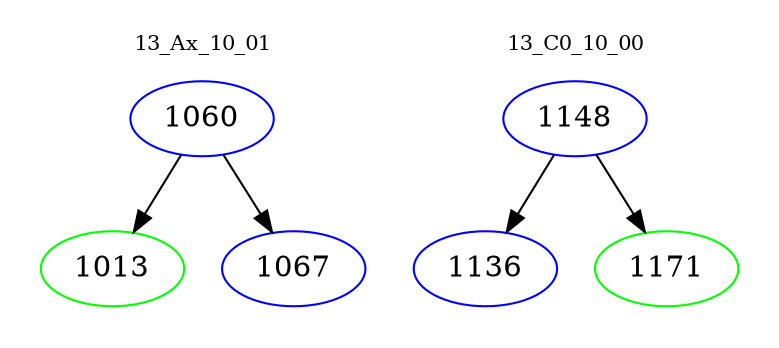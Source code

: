 digraph{
subgraph cluster_0 {
color = white
label = "13_Ax_10_01";
fontsize=10;
T0_1060 [label="1060", color="blue"]
T0_1060 -> T0_1013 [color="black"]
T0_1013 [label="1013", color="green"]
T0_1060 -> T0_1067 [color="black"]
T0_1067 [label="1067", color="blue"]
}
subgraph cluster_1 {
color = white
label = "13_C0_10_00";
fontsize=10;
T1_1148 [label="1148", color="blue"]
T1_1148 -> T1_1136 [color="black"]
T1_1136 [label="1136", color="blue"]
T1_1148 -> T1_1171 [color="black"]
T1_1171 [label="1171", color="green"]
}
}

